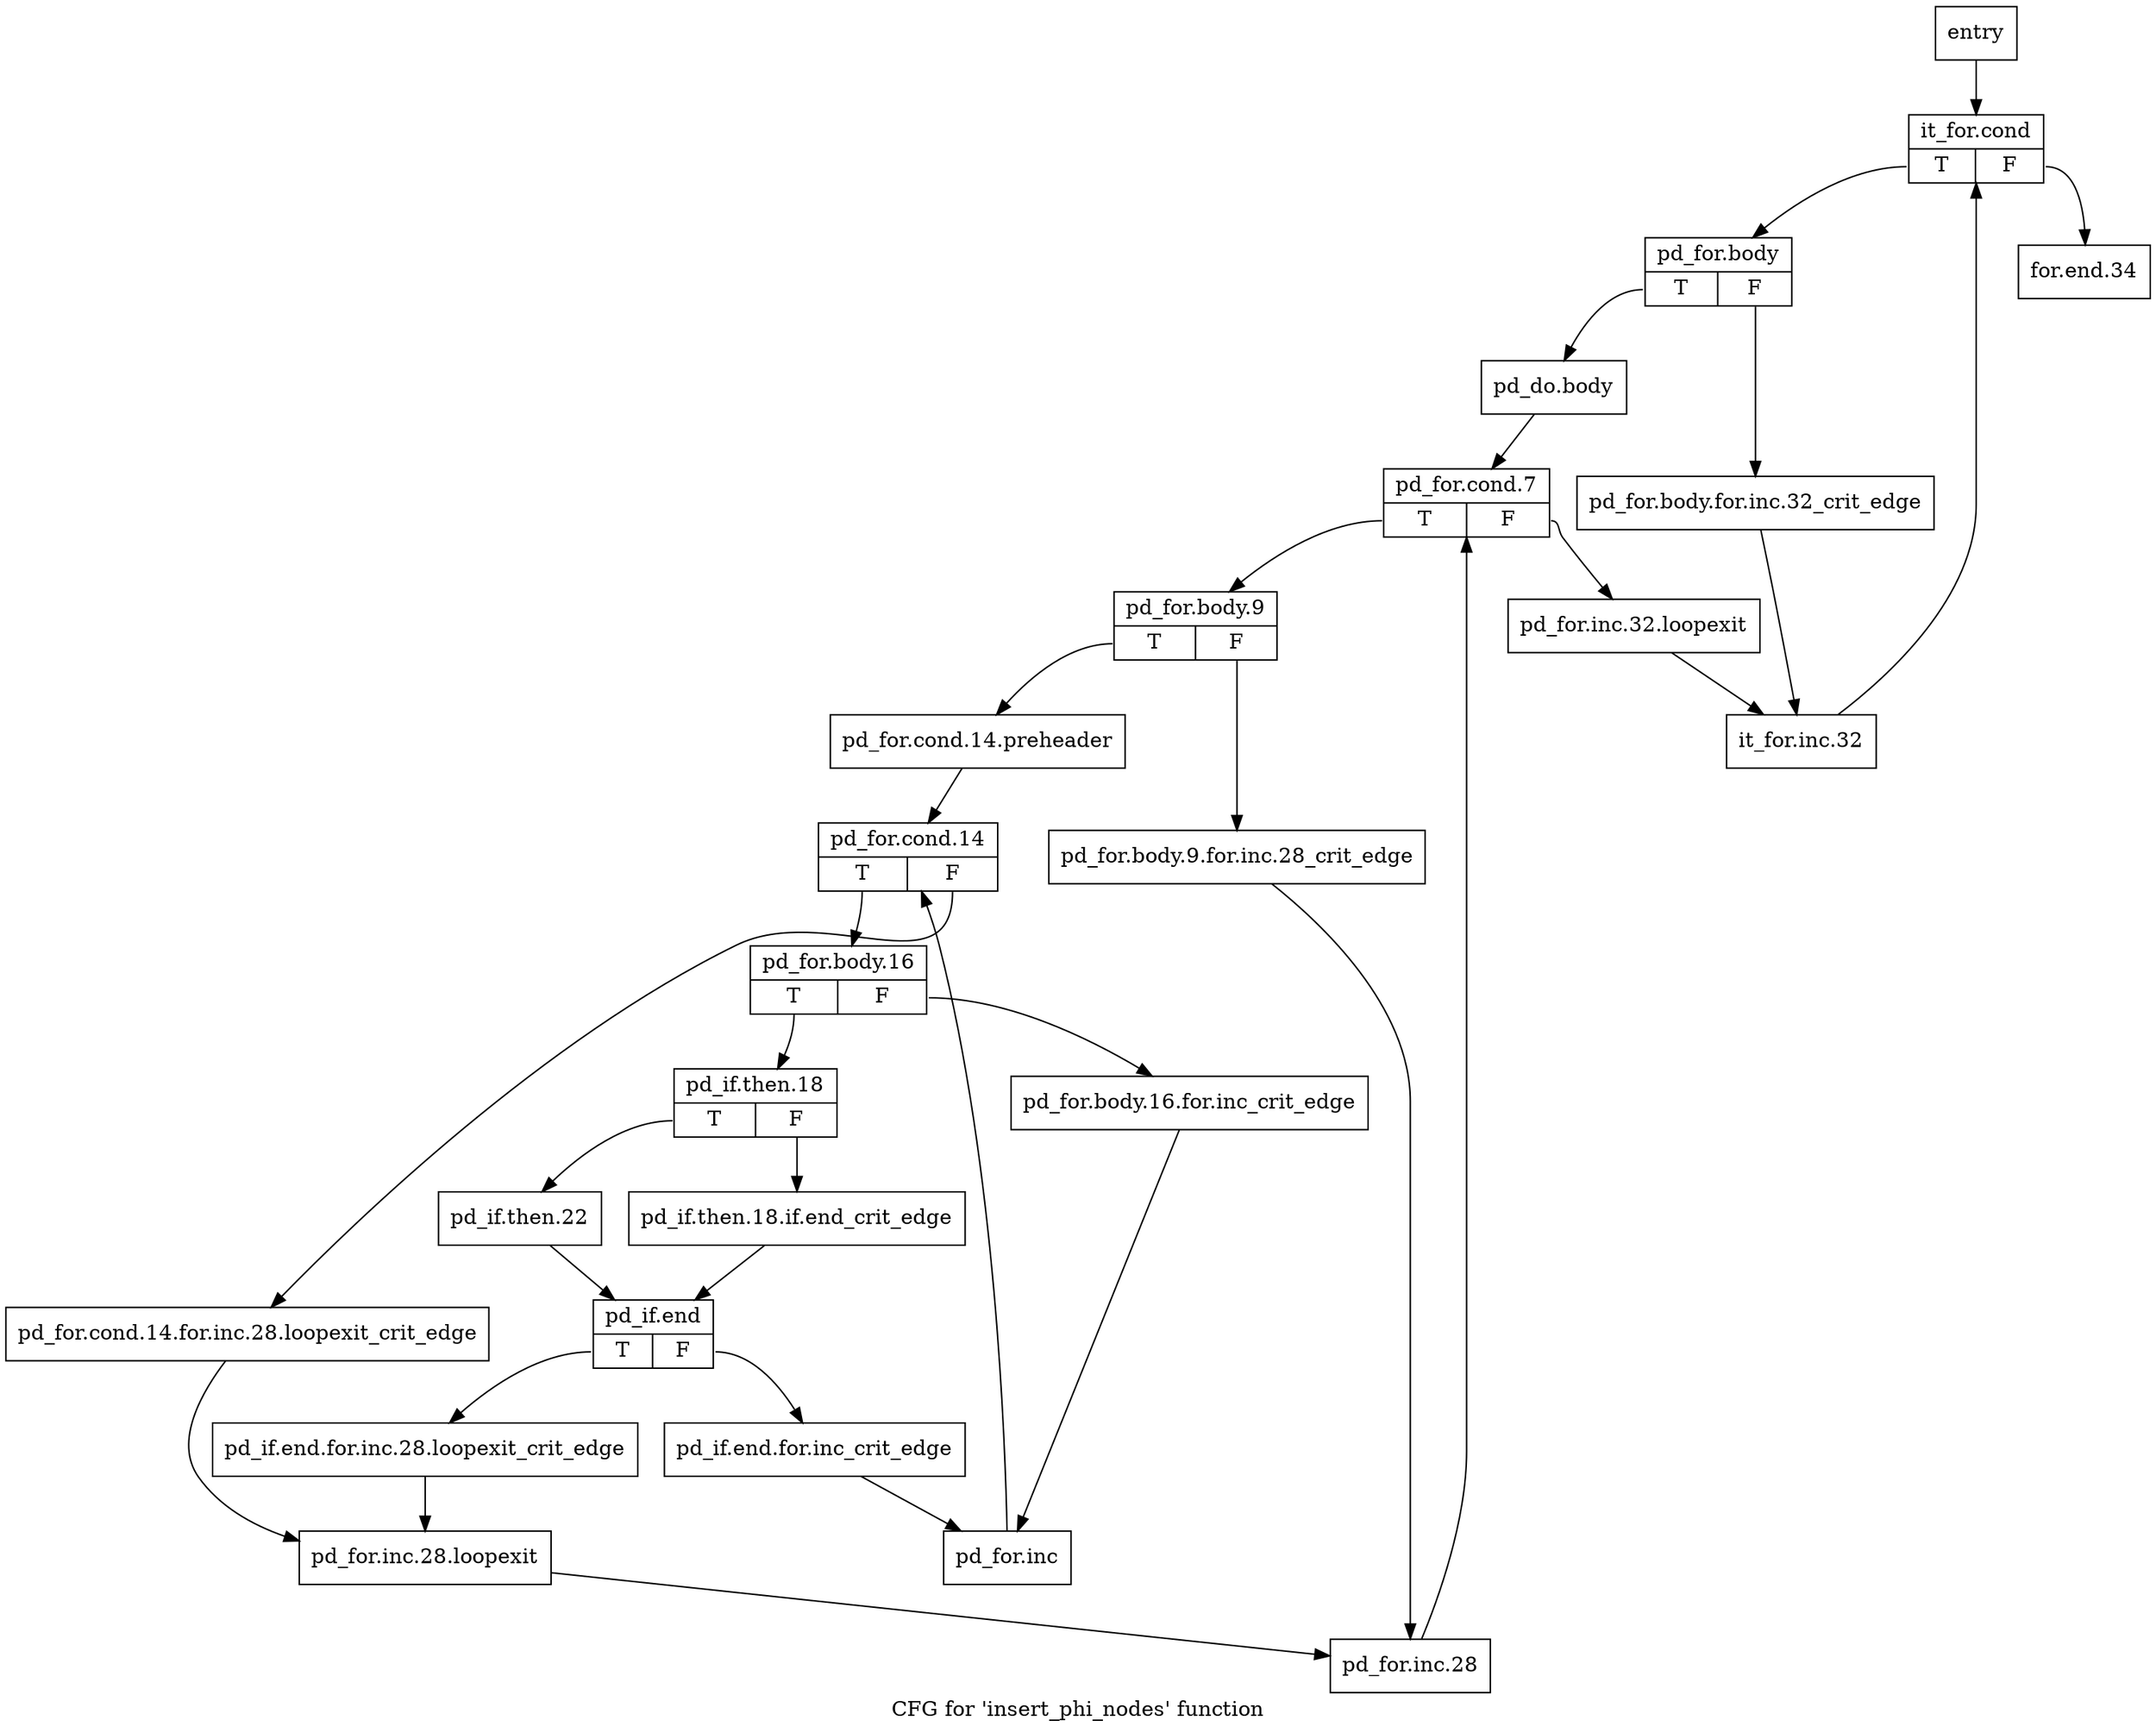 digraph "CFG for 'insert_phi_nodes' function" {
	label="CFG for 'insert_phi_nodes' function";

	Node0x916d600 [shape=record,label="{entry}"];
	Node0x916d600 -> Node0x916d650;
	Node0x916d650 [shape=record,label="{it_for.cond|{<s0>T|<s1>F}}"];
	Node0x916d650:s0 -> Node0x916d6a0;
	Node0x916d650:s1 -> Node0x916dd80;
	Node0x916d6a0 [shape=record,label="{pd_for.body|{<s0>T|<s1>F}}"];
	Node0x916d6a0:s0 -> Node0x916d740;
	Node0x916d6a0:s1 -> Node0x916d6f0;
	Node0x916d6f0 [shape=record,label="{pd_for.body.for.inc.32_crit_edge}"];
	Node0x916d6f0 -> Node0x916dd30;
	Node0x916d740 [shape=record,label="{pd_do.body}"];
	Node0x916d740 -> Node0x916d790;
	Node0x916d790 [shape=record,label="{pd_for.cond.7|{<s0>T|<s1>F}}"];
	Node0x916d790:s0 -> Node0x916d7e0;
	Node0x916d790:s1 -> Node0x916dce0;
	Node0x916d7e0 [shape=record,label="{pd_for.body.9|{<s0>T|<s1>F}}"];
	Node0x916d7e0:s0 -> Node0x916d880;
	Node0x916d7e0:s1 -> Node0x916d830;
	Node0x916d830 [shape=record,label="{pd_for.body.9.for.inc.28_crit_edge}"];
	Node0x916d830 -> Node0x916dc90;
	Node0x916d880 [shape=record,label="{pd_for.cond.14.preheader}"];
	Node0x916d880 -> Node0x916d8d0;
	Node0x916d8d0 [shape=record,label="{pd_for.cond.14|{<s0>T|<s1>F}}"];
	Node0x916d8d0:s0 -> Node0x916d970;
	Node0x916d8d0:s1 -> Node0x916d920;
	Node0x916d920 [shape=record,label="{pd_for.cond.14.for.inc.28.loopexit_crit_edge}"];
	Node0x916d920 -> Node0x916dc40;
	Node0x916d970 [shape=record,label="{pd_for.body.16|{<s0>T|<s1>F}}"];
	Node0x916d970:s0 -> Node0x916da10;
	Node0x916d970:s1 -> Node0x916d9c0;
	Node0x916d9c0 [shape=record,label="{pd_for.body.16.for.inc_crit_edge}"];
	Node0x916d9c0 -> Node0x916dbf0;
	Node0x916da10 [shape=record,label="{pd_if.then.18|{<s0>T|<s1>F}}"];
	Node0x916da10:s0 -> Node0x916dab0;
	Node0x916da10:s1 -> Node0x916da60;
	Node0x916da60 [shape=record,label="{pd_if.then.18.if.end_crit_edge}"];
	Node0x916da60 -> Node0x916db00;
	Node0x916dab0 [shape=record,label="{pd_if.then.22}"];
	Node0x916dab0 -> Node0x916db00;
	Node0x916db00 [shape=record,label="{pd_if.end|{<s0>T|<s1>F}}"];
	Node0x916db00:s0 -> Node0x916dba0;
	Node0x916db00:s1 -> Node0x916db50;
	Node0x916db50 [shape=record,label="{pd_if.end.for.inc_crit_edge}"];
	Node0x916db50 -> Node0x916dbf0;
	Node0x916dba0 [shape=record,label="{pd_if.end.for.inc.28.loopexit_crit_edge}"];
	Node0x916dba0 -> Node0x916dc40;
	Node0x916dbf0 [shape=record,label="{pd_for.inc}"];
	Node0x916dbf0 -> Node0x916d8d0;
	Node0x916dc40 [shape=record,label="{pd_for.inc.28.loopexit}"];
	Node0x916dc40 -> Node0x916dc90;
	Node0x916dc90 [shape=record,label="{pd_for.inc.28}"];
	Node0x916dc90 -> Node0x916d790;
	Node0x916dce0 [shape=record,label="{pd_for.inc.32.loopexit}"];
	Node0x916dce0 -> Node0x916dd30;
	Node0x916dd30 [shape=record,label="{it_for.inc.32}"];
	Node0x916dd30 -> Node0x916d650;
	Node0x916dd80 [shape=record,label="{for.end.34}"];
}
